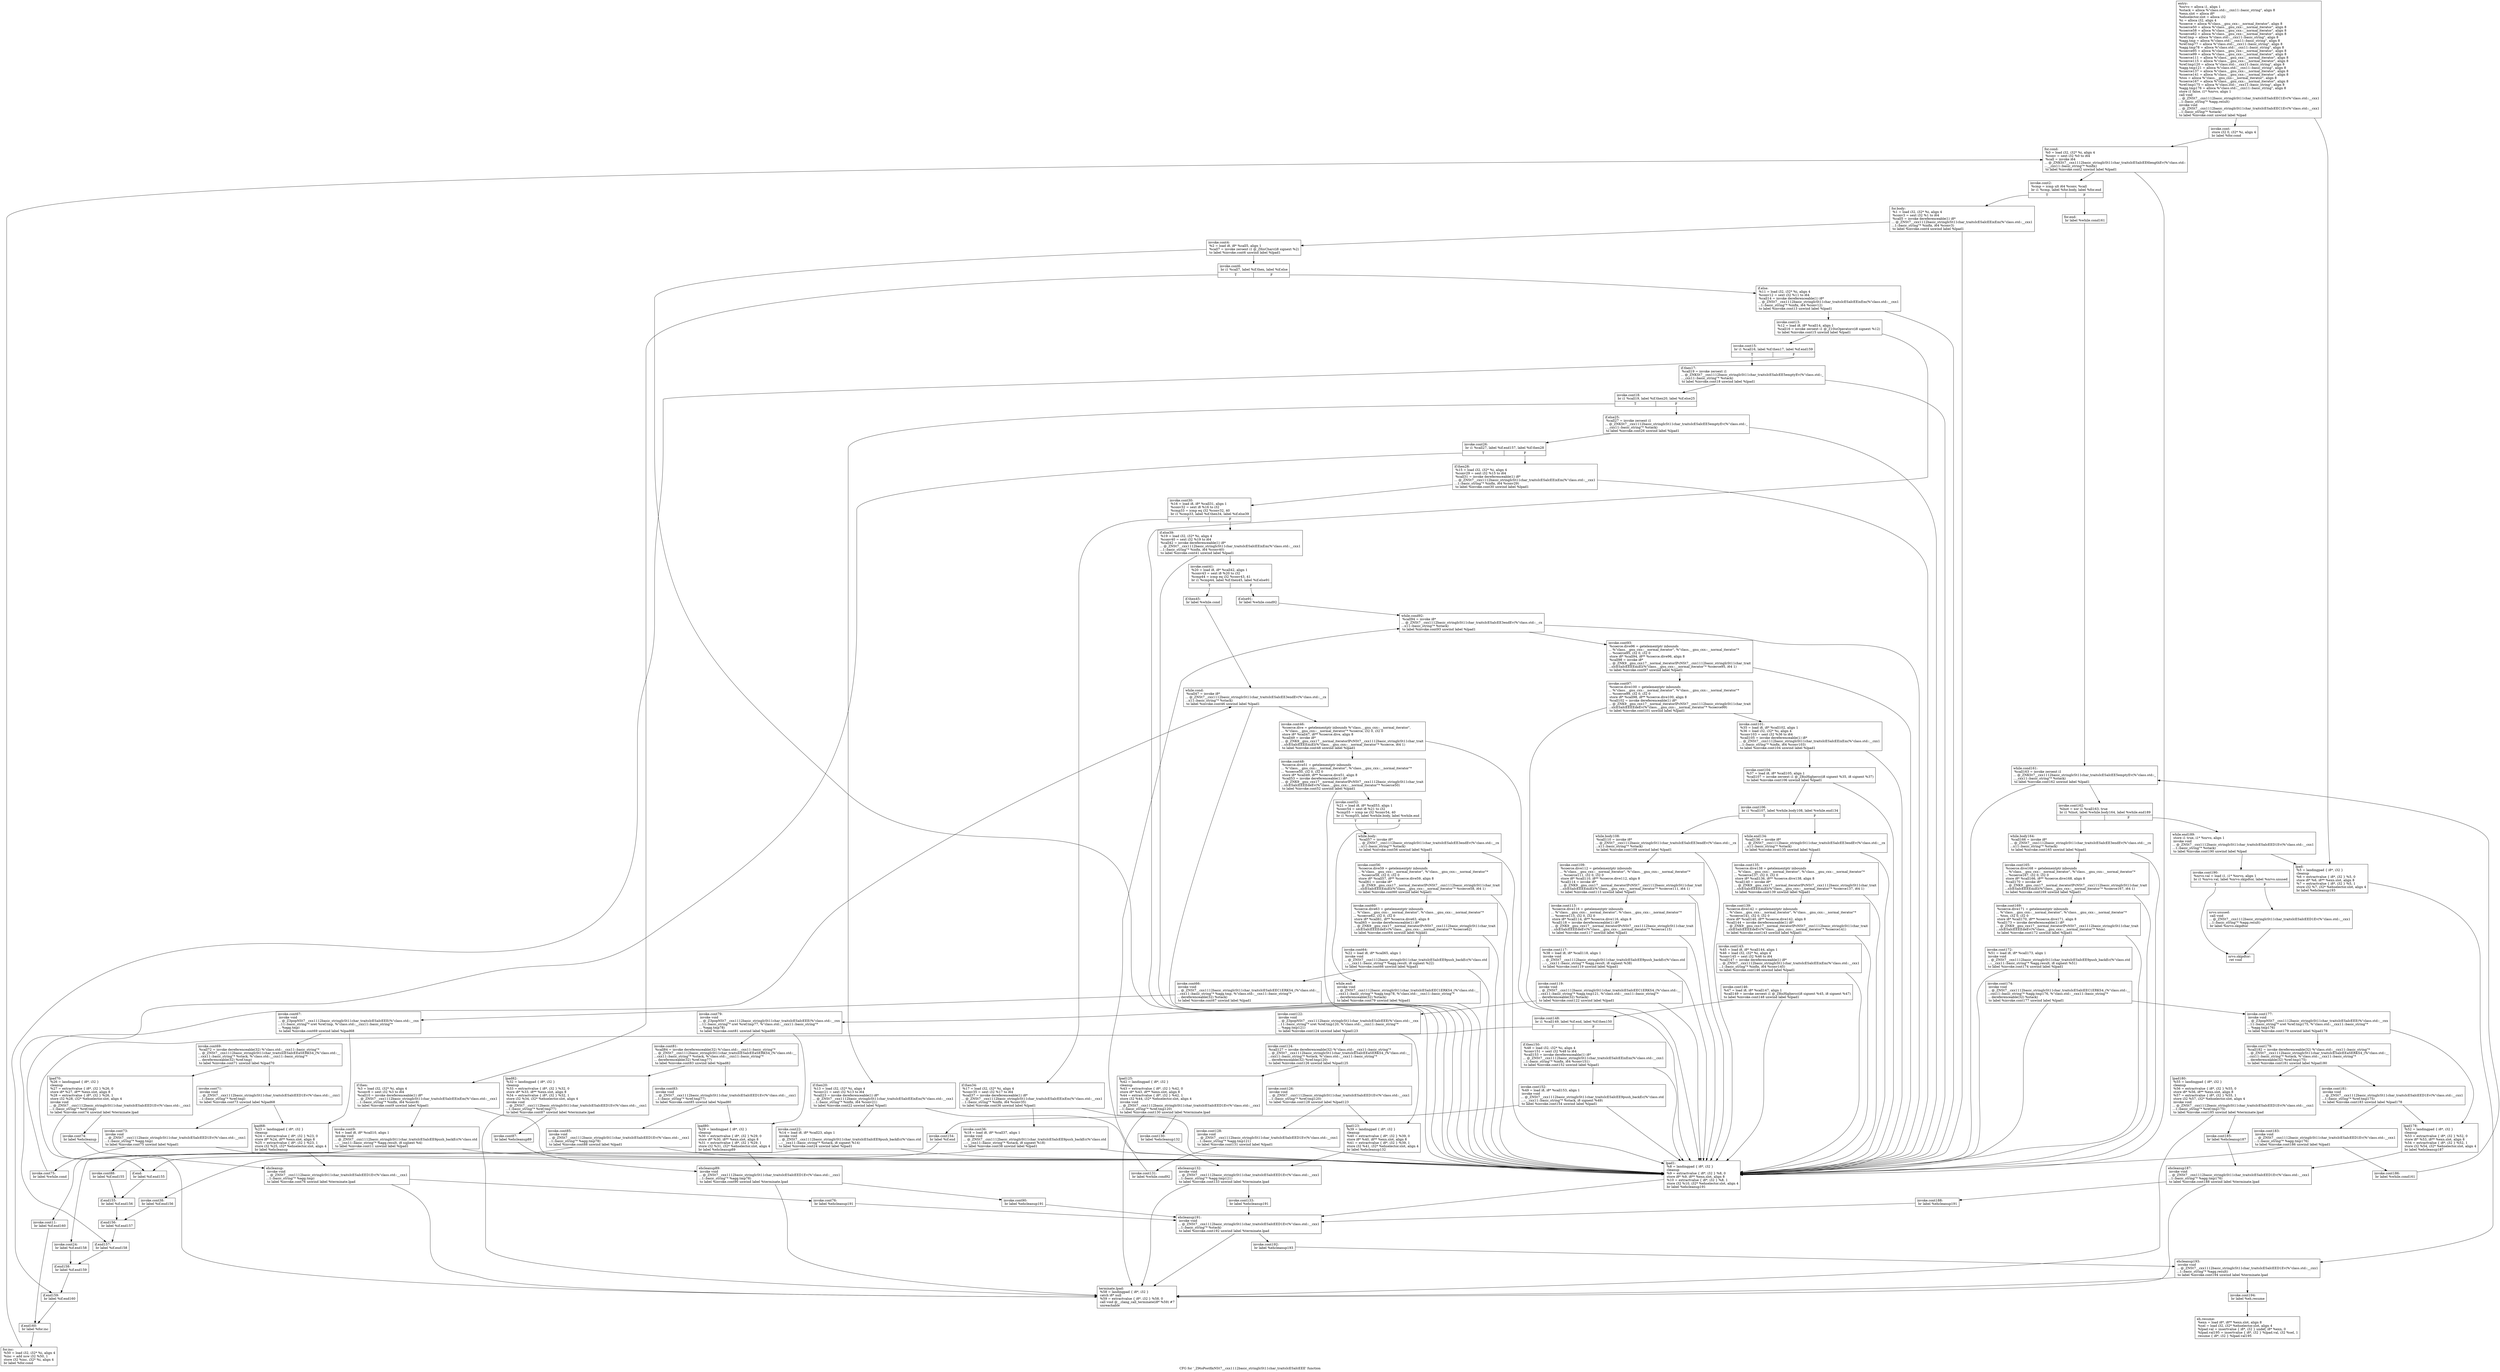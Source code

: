 digraph "CFG for '_Z9toPostfixNSt7__cxx1112basic_stringIcSt11char_traitsIcESaIcEEE' function" {
	label="CFG for '_Z9toPostfixNSt7__cxx1112basic_stringIcSt11char_traitsIcESaIcEEE' function";

	Node0x6b3c130 [shape=record,label="{entry:\l  %nrvo = alloca i1, align 1\l  %stack = alloca %\"class.std::__cxx11::basic_string\", align 8\l  %exn.slot = alloca i8*\l  %ehselector.slot = alloca i32\l  %i = alloca i32, align 4\l  %coerce = alloca %\"class.__gnu_cxx::__normal_iterator\", align 8\l  %coerce50 = alloca %\"class.__gnu_cxx::__normal_iterator\", align 8\l  %coerce58 = alloca %\"class.__gnu_cxx::__normal_iterator\", align 8\l  %coerce62 = alloca %\"class.__gnu_cxx::__normal_iterator\", align 8\l  %ref.tmp = alloca %\"class.std::__cxx11::basic_string\", align 8\l  %agg.tmp = alloca %\"class.std::__cxx11::basic_string\", align 8\l  %ref.tmp77 = alloca %\"class.std::__cxx11::basic_string\", align 8\l  %agg.tmp78 = alloca %\"class.std::__cxx11::basic_string\", align 8\l  %coerce95 = alloca %\"class.__gnu_cxx::__normal_iterator\", align 8\l  %coerce99 = alloca %\"class.__gnu_cxx::__normal_iterator\", align 8\l  %coerce111 = alloca %\"class.__gnu_cxx::__normal_iterator\", align 8\l  %coerce115 = alloca %\"class.__gnu_cxx::__normal_iterator\", align 8\l  %ref.tmp120 = alloca %\"class.std::__cxx11::basic_string\", align 8\l  %agg.tmp121 = alloca %\"class.std::__cxx11::basic_string\", align 8\l  %coerce137 = alloca %\"class.__gnu_cxx::__normal_iterator\", align 8\l  %coerce141 = alloca %\"class.__gnu_cxx::__normal_iterator\", align 8\l  %tos = alloca %\"class.__gnu_cxx::__normal_iterator\", align 8\l  %coerce167 = alloca %\"class.__gnu_cxx::__normal_iterator\", align 8\l  %ref.tmp175 = alloca %\"class.std::__cxx11::basic_string\", align 8\l  %agg.tmp176 = alloca %\"class.std::__cxx11::basic_string\", align 8\l  store i1 false, i1* %nrvo, align 1\l  call void\l... @_ZNSt7__cxx1112basic_stringIcSt11char_traitsIcESaIcEEC1Ev(%\"class.std::__cxx1\l...1::basic_string\"* %agg.result)\l  invoke void\l... @_ZNSt7__cxx1112basic_stringIcSt11char_traitsIcESaIcEEC1Ev(%\"class.std::__cxx1\l...1::basic_string\"* %stack)\l          to label %invoke.cont unwind label %lpad\l}"];
	Node0x6b3c130 -> Node0x6b3e980;
	Node0x6b3c130 -> Node0x6b3ea60;
	Node0x6b3e980 [shape=record,label="{invoke.cont:                                      \l  store i32 0, i32* %i, align 4\l  br label %for.cond\l}"];
	Node0x6b3e980 -> Node0x6b3e690;
	Node0x6b3e690 [shape=record,label="{for.cond:                                         \l  %0 = load i32, i32* %i, align 4\l  %conv = sext i32 %0 to i64\l  %call = invoke i64\l... @_ZNKSt7__cxx1112basic_stringIcSt11char_traitsIcESaIcEE6lengthEv(%\"class.std::\l...__cxx11::basic_string\"* %infix)\l          to label %invoke.cont2 unwind label %lpad1\l}"];
	Node0x6b3e690 -> Node0x6b3ee00;
	Node0x6b3e690 -> Node0x6b3eee0;
	Node0x6b3ee00 [shape=record,label="{invoke.cont2:                                     \l  %cmp = icmp ult i64 %conv, %call\l  br i1 %cmp, label %for.body, label %for.end\l|{<s0>T|<s1>F}}"];
	Node0x6b3ee00:s0 -> Node0x6b3edb0;
	Node0x6b3ee00:s1 -> Node0x6b3f360;
	Node0x6b3edb0 [shape=record,label="{for.body:                                         \l  %1 = load i32, i32* %i, align 4\l  %conv3 = sext i32 %1 to i64\l  %call5 = invoke dereferenceable(1) i8*\l... @_ZNSt7__cxx1112basic_stringIcSt11char_traitsIcESaIcEEixEm(%\"class.std::__cxx1\l...1::basic_string\"* %infix, i64 %conv3)\l          to label %invoke.cont4 unwind label %lpad1\l}"];
	Node0x6b3edb0 -> Node0x6b3f590;
	Node0x6b3edb0 -> Node0x6b3eee0;
	Node0x6b3f590 [shape=record,label="{invoke.cont4:                                     \l  %2 = load i8, i8* %call5, align 1\l  %call7 = invoke zeroext i1 @_Z6isCharc(i8 signext %2)\l          to label %invoke.cont6 unwind label %lpad1\l}"];
	Node0x6b3f590 -> Node0x6b3f540;
	Node0x6b3f590 -> Node0x6b3eee0;
	Node0x6b3f540 [shape=record,label="{invoke.cont6:                                     \l  br i1 %call7, label %if.then, label %if.else\l|{<s0>T|<s1>F}}"];
	Node0x6b3f540:s0 -> Node0x6b3fc00;
	Node0x6b3f540:s1 -> Node0x6b3fc50;
	Node0x6b3fc00 [shape=record,label="{if.then:                                          \l  %3 = load i32, i32* %i, align 4\l  %conv8 = sext i32 %3 to i64\l  %call10 = invoke dereferenceable(1) i8*\l... @_ZNSt7__cxx1112basic_stringIcSt11char_traitsIcESaIcEEixEm(%\"class.std::__cxx1\l...1::basic_string\"* %infix, i64 %conv8)\l          to label %invoke.cont9 unwind label %lpad1\l}"];
	Node0x6b3fc00 -> Node0x6b3fe80;
	Node0x6b3fc00 -> Node0x6b3eee0;
	Node0x6b3fe80 [shape=record,label="{invoke.cont9:                                     \l  %4 = load i8, i8* %call10, align 1\l  invoke void\l... @_ZNSt7__cxx1112basic_stringIcSt11char_traitsIcESaIcEE9push_backEc(%\"class.std\l...::__cxx11::basic_string\"* %agg.result, i8 signext %4)\l          to label %invoke.cont11 unwind label %lpad1\l}"];
	Node0x6b3fe80 -> Node0x6b40110;
	Node0x6b3fe80 -> Node0x6b3eee0;
	Node0x6b40110 [shape=record,label="{invoke.cont11:                                    \l  br label %if.end160\l}"];
	Node0x6b40110 -> Node0x6b400c0;
	Node0x6b3ea60 [shape=record,label="{lpad:                                             \l  %5 = landingpad \{ i8*, i32 \}\l          cleanup\l  %6 = extractvalue \{ i8*, i32 \} %5, 0\l  store i8* %6, i8** %exn.slot, align 8\l  %7 = extractvalue \{ i8*, i32 \} %5, 1\l  store i32 %7, i32* %ehselector.slot, align 4\l  br label %ehcleanup193\l}"];
	Node0x6b3ea60 -> Node0x6b40ae0;
	Node0x6b3eee0 [shape=record,label="{lpad1:                                            \l  %8 = landingpad \{ i8*, i32 \}\l          cleanup\l  %9 = extractvalue \{ i8*, i32 \} %8, 0\l  store i8* %9, i8** %exn.slot, align 8\l  %10 = extractvalue \{ i8*, i32 \} %8, 1\l  store i32 %10, i32* %ehselector.slot, align 4\l  br label %ehcleanup191\l}"];
	Node0x6b3eee0 -> Node0x6b3fe30;
	Node0x6b3fc50 [shape=record,label="{if.else:                                          \l  %11 = load i32, i32* %i, align 4\l  %conv12 = sext i32 %11 to i64\l  %call14 = invoke dereferenceable(1) i8*\l... @_ZNSt7__cxx1112basic_stringIcSt11char_traitsIcESaIcEEixEm(%\"class.std::__cxx1\l...1::basic_string\"* %infix, i64 %conv12)\l          to label %invoke.cont13 unwind label %lpad1\l}"];
	Node0x6b3fc50 -> Node0x6b40fe0;
	Node0x6b3fc50 -> Node0x6b3eee0;
	Node0x6b40fe0 [shape=record,label="{invoke.cont13:                                    \l  %12 = load i8, i8* %call14, align 1\l  %call16 = invoke zeroext i1 @_Z10isOperatorc(i8 signext %12)\l          to label %invoke.cont15 unwind label %lpad1\l}"];
	Node0x6b40fe0 -> Node0x6b40f90;
	Node0x6b40fe0 -> Node0x6b3eee0;
	Node0x6b40f90 [shape=record,label="{invoke.cont15:                                    \l  br i1 %call16, label %if.then17, label %if.end159\l|{<s0>T|<s1>F}}"];
	Node0x6b40f90:s0 -> Node0x6b413b0;
	Node0x6b40f90:s1 -> Node0x6b41430;
	Node0x6b413b0 [shape=record,label="{if.then17:                                        \l  %call19 = invoke zeroext i1\l... @_ZNKSt7__cxx1112basic_stringIcSt11char_traitsIcESaIcEE5emptyEv(%\"class.std::_\l..._cxx11::basic_string\"* %stack)\l          to label %invoke.cont18 unwind label %lpad1\l}"];
	Node0x6b413b0 -> Node0x6b415f0;
	Node0x6b413b0 -> Node0x6b3eee0;
	Node0x6b415f0 [shape=record,label="{invoke.cont18:                                    \l  br i1 %call19, label %if.then20, label %if.else25\l|{<s0>T|<s1>F}}"];
	Node0x6b415f0:s0 -> Node0x6b415a0;
	Node0x6b415f0:s1 -> Node0x6b41b50;
	Node0x6b415a0 [shape=record,label="{if.then20:                                        \l  %13 = load i32, i32* %i, align 4\l  %conv21 = sext i32 %13 to i64\l  %call23 = invoke dereferenceable(1) i8*\l... @_ZNSt7__cxx1112basic_stringIcSt11char_traitsIcESaIcEEixEm(%\"class.std::__cxx1\l...1::basic_string\"* %infix, i64 %conv21)\l          to label %invoke.cont22 unwind label %lpad1\l}"];
	Node0x6b415a0 -> Node0x6b41d90;
	Node0x6b415a0 -> Node0x6b3eee0;
	Node0x6b41d90 [shape=record,label="{invoke.cont22:                                    \l  %14 = load i8, i8* %call23, align 1\l  invoke void\l... @_ZNSt7__cxx1112basic_stringIcSt11char_traitsIcESaIcEE9push_backEc(%\"class.std\l...::__cxx11::basic_string\"* %stack, i8 signext %14)\l          to label %invoke.cont24 unwind label %lpad1\l}"];
	Node0x6b41d90 -> Node0x6b41fd0;
	Node0x6b41d90 -> Node0x6b3eee0;
	Node0x6b41fd0 [shape=record,label="{invoke.cont24:                                    \l  br label %if.end158\l}"];
	Node0x6b41fd0 -> Node0x6b41d40;
	Node0x6b41b50 [shape=record,label="{if.else25:                                        \l  %call27 = invoke zeroext i1\l... @_ZNKSt7__cxx1112basic_stringIcSt11char_traitsIcESaIcEE5emptyEv(%\"class.std::_\l..._cxx11::basic_string\"* %stack)\l          to label %invoke.cont26 unwind label %lpad1\l}"];
	Node0x6b41b50 -> Node0x6b422d0;
	Node0x6b41b50 -> Node0x6b3eee0;
	Node0x6b422d0 [shape=record,label="{invoke.cont26:                                    \l  br i1 %call27, label %if.end157, label %if.then28\l|{<s0>T|<s1>F}}"];
	Node0x6b422d0:s0 -> Node0x6b42280;
	Node0x6b422d0:s1 -> Node0x6b42480;
	Node0x6b42480 [shape=record,label="{if.then28:                                        \l  %15 = load i32, i32* %i, align 4\l  %conv29 = sext i32 %15 to i64\l  %call31 = invoke dereferenceable(1) i8*\l... @_ZNSt7__cxx1112basic_stringIcSt11char_traitsIcESaIcEEixEm(%\"class.std::__cxx1\l...1::basic_string\"* %infix, i64 %conv29)\l          to label %invoke.cont30 unwind label %lpad1\l}"];
	Node0x6b42480 -> Node0x6b426a0;
	Node0x6b42480 -> Node0x6b3eee0;
	Node0x6b426a0 [shape=record,label="{invoke.cont30:                                    \l  %16 = load i8, i8* %call31, align 1\l  %conv32 = sext i8 %16 to i32\l  %cmp33 = icmp eq i32 %conv32, 40\l  br i1 %cmp33, label %if.then34, label %if.else39\l|{<s0>T|<s1>F}}"];
	Node0x6b426a0:s0 -> Node0x6b42650;
	Node0x6b426a0:s1 -> Node0x6b42af0;
	Node0x6b42650 [shape=record,label="{if.then34:                                        \l  %17 = load i32, i32* %i, align 4\l  %conv35 = sext i32 %17 to i64\l  %call37 = invoke dereferenceable(1) i8*\l... @_ZNSt7__cxx1112basic_stringIcSt11char_traitsIcESaIcEEixEm(%\"class.std::__cxx1\l...1::basic_string\"* %infix, i64 %conv35)\l          to label %invoke.cont36 unwind label %lpad1\l}"];
	Node0x6b42650 -> Node0x6b42d30;
	Node0x6b42650 -> Node0x6b3eee0;
	Node0x6b42d30 [shape=record,label="{invoke.cont36:                                    \l  %18 = load i8, i8* %call37, align 1\l  invoke void\l... @_ZNSt7__cxx1112basic_stringIcSt11char_traitsIcESaIcEE9push_backEc(%\"class.std\l...::__cxx11::basic_string\"* %stack, i8 signext %18)\l          to label %invoke.cont38 unwind label %lpad1\l}"];
	Node0x6b42d30 -> Node0x6b42f70;
	Node0x6b42d30 -> Node0x6b3eee0;
	Node0x6b42f70 [shape=record,label="{invoke.cont38:                                    \l  br label %if.end156\l}"];
	Node0x6b42f70 -> Node0x6b42ce0;
	Node0x6b42af0 [shape=record,label="{if.else39:                                        \l  %19 = load i32, i32* %i, align 4\l  %conv40 = sext i32 %19 to i64\l  %call42 = invoke dereferenceable(1) i8*\l... @_ZNSt7__cxx1112basic_stringIcSt11char_traitsIcESaIcEEixEm(%\"class.std::__cxx1\l...1::basic_string\"* %infix, i64 %conv40)\l          to label %invoke.cont41 unwind label %lpad1\l}"];
	Node0x6b42af0 -> Node0x6b432d0;
	Node0x6b42af0 -> Node0x6b3eee0;
	Node0x6b432d0 [shape=record,label="{invoke.cont41:                                    \l  %20 = load i8, i8* %call42, align 1\l  %conv43 = sext i8 %20 to i32\l  %cmp44 = icmp eq i32 %conv43, 41\l  br i1 %cmp44, label %if.then45, label %if.else91\l|{<s0>T|<s1>F}}"];
	Node0x6b432d0:s0 -> Node0x6b43280;
	Node0x6b432d0:s1 -> Node0x6b43670;
	Node0x6b43280 [shape=record,label="{if.then45:                                        \l  br label %while.cond\l}"];
	Node0x6b43280 -> Node0x6b437e0;
	Node0x6b437e0 [shape=record,label="{while.cond:                                       \l  %call47 = invoke i8*\l... @_ZNSt7__cxx1112basic_stringIcSt11char_traitsIcESaIcEE3endEv(%\"class.std::__cx\l...x11::basic_string\"* %stack)\l          to label %invoke.cont46 unwind label %lpad1\l}"];
	Node0x6b437e0 -> Node0x6b43910;
	Node0x6b437e0 -> Node0x6b3eee0;
	Node0x6b43910 [shape=record,label="{invoke.cont46:                                    \l  %coerce.dive = getelementptr inbounds %\"class.__gnu_cxx::__normal_iterator\",\l... %\"class.__gnu_cxx::__normal_iterator\"* %coerce, i32 0, i32 0\l  store i8* %call47, i8** %coerce.dive, align 8\l  %call49 = invoke i8*\l... @_ZNK9__gnu_cxx17__normal_iteratorIPcNSt7__cxx1112basic_stringIcSt11char_trait\l...sIcESaIcEEEEmiEl(%\"class.__gnu_cxx::__normal_iterator\"* %coerce, i64 1)\l          to label %invoke.cont48 unwind label %lpad1\l}"];
	Node0x6b43910 -> Node0x6b438c0;
	Node0x6b43910 -> Node0x6b3eee0;
	Node0x6b438c0 [shape=record,label="{invoke.cont48:                                    \l  %coerce.dive51 = getelementptr inbounds\l... %\"class.__gnu_cxx::__normal_iterator\", %\"class.__gnu_cxx::__normal_iterator\"*\l... %coerce50, i32 0, i32 0\l  store i8* %call49, i8** %coerce.dive51, align 8\l  %call53 = invoke dereferenceable(1) i8*\l... @_ZNK9__gnu_cxx17__normal_iteratorIPcNSt7__cxx1112basic_stringIcSt11char_trait\l...sIcESaIcEEEEdeEv(%\"class.__gnu_cxx::__normal_iterator\"* %coerce50)\l          to label %invoke.cont52 unwind label %lpad1\l}"];
	Node0x6b438c0 -> Node0x6b402a0;
	Node0x6b438c0 -> Node0x6b3eee0;
	Node0x6b402a0 [shape=record,label="{invoke.cont52:                                    \l  %21 = load i8, i8* %call53, align 1\l  %conv54 = sext i8 %21 to i32\l  %cmp55 = icmp ne i32 %conv54, 40\l  br i1 %cmp55, label %while.body, label %while.end\l|{<s0>T|<s1>F}}"];
	Node0x6b402a0:s0 -> Node0x6b406e0;
	Node0x6b402a0:s1 -> Node0x6b3d350;
	Node0x6b406e0 [shape=record,label="{while.body:                                       \l  %call57 = invoke i8*\l... @_ZNSt7__cxx1112basic_stringIcSt11char_traitsIcESaIcEE3endEv(%\"class.std::__cx\l...x11::basic_string\"* %stack)\l          to label %invoke.cont56 unwind label %lpad1\l}"];
	Node0x6b406e0 -> Node0x6b3d510;
	Node0x6b406e0 -> Node0x6b3eee0;
	Node0x6b3d510 [shape=record,label="{invoke.cont56:                                    \l  %coerce.dive59 = getelementptr inbounds\l... %\"class.__gnu_cxx::__normal_iterator\", %\"class.__gnu_cxx::__normal_iterator\"*\l... %coerce58, i32 0, i32 0\l  store i8* %call57, i8** %coerce.dive59, align 8\l  %call61 = invoke i8*\l... @_ZNK9__gnu_cxx17__normal_iteratorIPcNSt7__cxx1112basic_stringIcSt11char_trait\l...sIcESaIcEEEEmiEl(%\"class.__gnu_cxx::__normal_iterator\"* %coerce58, i64 1)\l          to label %invoke.cont60 unwind label %lpad1\l}"];
	Node0x6b3d510 -> Node0x6b3d4c0;
	Node0x6b3d510 -> Node0x6b3eee0;
	Node0x6b3d4c0 [shape=record,label="{invoke.cont60:                                    \l  %coerce.dive63 = getelementptr inbounds\l... %\"class.__gnu_cxx::__normal_iterator\", %\"class.__gnu_cxx::__normal_iterator\"*\l... %coerce62, i32 0, i32 0\l  store i8* %call61, i8** %coerce.dive63, align 8\l  %call65 = invoke dereferenceable(1) i8*\l... @_ZNK9__gnu_cxx17__normal_iteratorIPcNSt7__cxx1112basic_stringIcSt11char_trait\l...sIcESaIcEEEEdeEv(%\"class.__gnu_cxx::__normal_iterator\"* %coerce62)\l          to label %invoke.cont64 unwind label %lpad1\l}"];
	Node0x6b3d4c0 -> Node0x6b3db10;
	Node0x6b3d4c0 -> Node0x6b3eee0;
	Node0x6b3db10 [shape=record,label="{invoke.cont64:                                    \l  %22 = load i8, i8* %call65, align 1\l  invoke void\l... @_ZNSt7__cxx1112basic_stringIcSt11char_traitsIcESaIcEE9push_backEc(%\"class.std\l...::__cxx11::basic_string\"* %agg.result, i8 signext %22)\l          to label %invoke.cont66 unwind label %lpad1\l}"];
	Node0x6b3db10 -> Node0x6b3dce0;
	Node0x6b3db10 -> Node0x6b3eee0;
	Node0x6b3dce0 [shape=record,label="{invoke.cont66:                                    \l  invoke void\l... @_ZNSt7__cxx1112basic_stringIcSt11char_traitsIcESaIcEEC1ERKS4_(%\"class.std::__\l...cxx11::basic_string\"* %agg.tmp, %\"class.std::__cxx11::basic_string\"*\l... dereferenceable(32) %stack)\l          to label %invoke.cont67 unwind label %lpad1\l}"];
	Node0x6b3dce0 -> Node0x6b3df80;
	Node0x6b3dce0 -> Node0x6b3eee0;
	Node0x6b3df80 [shape=record,label="{invoke.cont67:                                    \l  invoke void\l... @_Z3popNSt7__cxx1112basic_stringIcSt11char_traitsIcESaIcEEE(%\"class.std::__cxx\l...11::basic_string\"* sret %ref.tmp, %\"class.std::__cxx11::basic_string\"*\l... %agg.tmp)\l          to label %invoke.cont69 unwind label %lpad68\l}"];
	Node0x6b3df80 -> Node0x6b47e60;
	Node0x6b3df80 -> Node0x6b47ee0;
	Node0x6b47e60 [shape=record,label="{invoke.cont69:                                    \l  %call72 = invoke dereferenceable(32) %\"class.std::__cxx11::basic_string\"*\l... @_ZNSt7__cxx1112basic_stringIcSt11char_traitsIcESaIcEEaSERKS4_(%\"class.std::__\l...cxx11::basic_string\"* %stack, %\"class.std::__cxx11::basic_string\"*\l... dereferenceable(32) %ref.tmp)\l          to label %invoke.cont71 unwind label %lpad70\l}"];
	Node0x6b47e60 -> Node0x6b480d0;
	Node0x6b47e60 -> Node0x6b48150;
	Node0x6b480d0 [shape=record,label="{invoke.cont71:                                    \l  invoke void\l... @_ZNSt7__cxx1112basic_stringIcSt11char_traitsIcESaIcEED1Ev(%\"class.std::__cxx1\l...1::basic_string\"* %ref.tmp)\l          to label %invoke.cont73 unwind label %lpad68\l}"];
	Node0x6b480d0 -> Node0x6b48560;
	Node0x6b480d0 -> Node0x6b47ee0;
	Node0x6b48560 [shape=record,label="{invoke.cont73:                                    \l  invoke void\l... @_ZNSt7__cxx1112basic_stringIcSt11char_traitsIcESaIcEED1Ev(%\"class.std::__cxx1\l...1::basic_string\"* %agg.tmp)\l          to label %invoke.cont75 unwind label %lpad1\l}"];
	Node0x6b48560 -> Node0x6b488b0;
	Node0x6b48560 -> Node0x6b3eee0;
	Node0x6b488b0 [shape=record,label="{invoke.cont75:                                    \l  br label %while.cond\l}"];
	Node0x6b488b0 -> Node0x6b437e0;
	Node0x6b47ee0 [shape=record,label="{lpad68:                                           \l  %23 = landingpad \{ i8*, i32 \}\l          cleanup\l  %24 = extractvalue \{ i8*, i32 \} %23, 0\l  store i8* %24, i8** %exn.slot, align 8\l  %25 = extractvalue \{ i8*, i32 \} %23, 1\l  store i32 %25, i32* %ehselector.slot, align 4\l  br label %ehcleanup\l}"];
	Node0x6b47ee0 -> Node0x6b48ba0;
	Node0x6b48150 [shape=record,label="{lpad70:                                           \l  %26 = landingpad \{ i8*, i32 \}\l          cleanup\l  %27 = extractvalue \{ i8*, i32 \} %26, 0\l  store i8* %27, i8** %exn.slot, align 8\l  %28 = extractvalue \{ i8*, i32 \} %26, 1\l  store i32 %28, i32* %ehselector.slot, align 4\l  invoke void\l... @_ZNSt7__cxx1112basic_stringIcSt11char_traitsIcESaIcEED1Ev(%\"class.std::__cxx1\l...1::basic_string\"* %ref.tmp)\l          to label %invoke.cont74 unwind label %terminate.lpad\l}"];
	Node0x6b48150 -> Node0x6b48f20;
	Node0x6b48150 -> Node0x6b48fa0;
	Node0x6b48f20 [shape=record,label="{invoke.cont74:                                    \l  br label %ehcleanup\l}"];
	Node0x6b48f20 -> Node0x6b48ba0;
	Node0x6b48ba0 [shape=record,label="{ehcleanup:                                        \l  invoke void\l... @_ZNSt7__cxx1112basic_stringIcSt11char_traitsIcESaIcEED1Ev(%\"class.std::__cxx1\l...1::basic_string\"* %agg.tmp)\l          to label %invoke.cont76 unwind label %terminate.lpad\l}"];
	Node0x6b48ba0 -> Node0x6b491a0;
	Node0x6b48ba0 -> Node0x6b48fa0;
	Node0x6b491a0 [shape=record,label="{invoke.cont76:                                    \l  br label %ehcleanup191\l}"];
	Node0x6b491a0 -> Node0x6b3fe30;
	Node0x6b3d350 [shape=record,label="{while.end:                                        \l  invoke void\l... @_ZNSt7__cxx1112basic_stringIcSt11char_traitsIcESaIcEEC1ERKS4_(%\"class.std::__\l...cxx11::basic_string\"* %agg.tmp78, %\"class.std::__cxx11::basic_string\"*\l... dereferenceable(32) %stack)\l          to label %invoke.cont79 unwind label %lpad1\l}"];
	Node0x6b3d350 -> Node0x6b49320;
	Node0x6b3d350 -> Node0x6b3eee0;
	Node0x6b49320 [shape=record,label="{invoke.cont79:                                    \l  invoke void\l... @_Z3popNSt7__cxx1112basic_stringIcSt11char_traitsIcESaIcEEE(%\"class.std::__cxx\l...11::basic_string\"* sret %ref.tmp77, %\"class.std::__cxx11::basic_string\"*\l... %agg.tmp78)\l          to label %invoke.cont81 unwind label %lpad80\l}"];
	Node0x6b49320 -> Node0x6b494e0;
	Node0x6b49320 -> Node0x6b49560;
	Node0x6b494e0 [shape=record,label="{invoke.cont81:                                    \l  %call84 = invoke dereferenceable(32) %\"class.std::__cxx11::basic_string\"*\l... @_ZNSt7__cxx1112basic_stringIcSt11char_traitsIcESaIcEEaSERKS4_(%\"class.std::__\l...cxx11::basic_string\"* %stack, %\"class.std::__cxx11::basic_string\"*\l... dereferenceable(32) %ref.tmp77)\l          to label %invoke.cont83 unwind label %lpad82\l}"];
	Node0x6b494e0 -> Node0x6b49750;
	Node0x6b494e0 -> Node0x6b497d0;
	Node0x6b49750 [shape=record,label="{invoke.cont83:                                    \l  invoke void\l... @_ZNSt7__cxx1112basic_stringIcSt11char_traitsIcESaIcEED1Ev(%\"class.std::__cxx1\l...1::basic_string\"* %ref.tmp77)\l          to label %invoke.cont85 unwind label %lpad80\l}"];
	Node0x6b49750 -> Node0x6b499c0;
	Node0x6b49750 -> Node0x6b49560;
	Node0x6b499c0 [shape=record,label="{invoke.cont85:                                    \l  invoke void\l... @_ZNSt7__cxx1112basic_stringIcSt11char_traitsIcESaIcEED1Ev(%\"class.std::__cxx1\l...1::basic_string\"* %agg.tmp78)\l          to label %invoke.cont88 unwind label %lpad1\l}"];
	Node0x6b499c0 -> Node0x6b49b40;
	Node0x6b499c0 -> Node0x6b3eee0;
	Node0x6b49b40 [shape=record,label="{invoke.cont88:                                    \l  br label %if.end155\l}"];
	Node0x6b49b40 -> Node0x6b48ed0;
	Node0x6b49560 [shape=record,label="{lpad80:                                           \l  %29 = landingpad \{ i8*, i32 \}\l          cleanup\l  %30 = extractvalue \{ i8*, i32 \} %29, 0\l  store i8* %30, i8** %exn.slot, align 8\l  %31 = extractvalue \{ i8*, i32 \} %29, 1\l  store i32 %31, i32* %ehselector.slot, align 4\l  br label %ehcleanup89\l}"];
	Node0x6b49560 -> Node0x6b49f80;
	Node0x6b497d0 [shape=record,label="{lpad82:                                           \l  %32 = landingpad \{ i8*, i32 \}\l          cleanup\l  %33 = extractvalue \{ i8*, i32 \} %32, 0\l  store i8* %33, i8** %exn.slot, align 8\l  %34 = extractvalue \{ i8*, i32 \} %32, 1\l  store i32 %34, i32* %ehselector.slot, align 4\l  invoke void\l... @_ZNSt7__cxx1112basic_stringIcSt11char_traitsIcESaIcEED1Ev(%\"class.std::__cxx1\l...1::basic_string\"* %ref.tmp77)\l          to label %invoke.cont87 unwind label %terminate.lpad\l}"];
	Node0x6b497d0 -> Node0x6b4a420;
	Node0x6b497d0 -> Node0x6b48fa0;
	Node0x6b4a420 [shape=record,label="{invoke.cont87:                                    \l  br label %ehcleanup89\l}"];
	Node0x6b4a420 -> Node0x6b49f80;
	Node0x6b49f80 [shape=record,label="{ehcleanup89:                                      \l  invoke void\l... @_ZNSt7__cxx1112basic_stringIcSt11char_traitsIcESaIcEED1Ev(%\"class.std::__cxx1\l...1::basic_string\"* %agg.tmp78)\l          to label %invoke.cont90 unwind label %terminate.lpad\l}"];
	Node0x6b49f80 -> Node0x6b4a5a0;
	Node0x6b49f80 -> Node0x6b48fa0;
	Node0x6b4a5a0 [shape=record,label="{invoke.cont90:                                    \l  br label %ehcleanup191\l}"];
	Node0x6b4a5a0 -> Node0x6b3fe30;
	Node0x6b43670 [shape=record,label="{if.else91:                                        \l  br label %while.cond92\l}"];
	Node0x6b43670 -> Node0x6b4a3d0;
	Node0x6b4a3d0 [shape=record,label="{while.cond92:                                     \l  %call94 = invoke i8*\l... @_ZNSt7__cxx1112basic_stringIcSt11char_traitsIcESaIcEE3endEv(%\"class.std::__cx\l...x11::basic_string\"* %stack)\l          to label %invoke.cont93 unwind label %lpad1\l}"];
	Node0x6b4a3d0 -> Node0x6b4a800;
	Node0x6b4a3d0 -> Node0x6b3eee0;
	Node0x6b4a800 [shape=record,label="{invoke.cont93:                                    \l  %coerce.dive96 = getelementptr inbounds\l... %\"class.__gnu_cxx::__normal_iterator\", %\"class.__gnu_cxx::__normal_iterator\"*\l... %coerce95, i32 0, i32 0\l  store i8* %call94, i8** %coerce.dive96, align 8\l  %call98 = invoke i8*\l... @_ZNK9__gnu_cxx17__normal_iteratorIPcNSt7__cxx1112basic_stringIcSt11char_trait\l...sIcESaIcEEEEmiEl(%\"class.__gnu_cxx::__normal_iterator\"* %coerce95, i64 1)\l          to label %invoke.cont97 unwind label %lpad1\l}"];
	Node0x6b4a800 -> Node0x6b4a7b0;
	Node0x6b4a800 -> Node0x6b3eee0;
	Node0x6b4a7b0 [shape=record,label="{invoke.cont97:                                    \l  %coerce.dive100 = getelementptr inbounds\l... %\"class.__gnu_cxx::__normal_iterator\", %\"class.__gnu_cxx::__normal_iterator\"*\l... %coerce99, i32 0, i32 0\l  store i8* %call98, i8** %coerce.dive100, align 8\l  %call102 = invoke dereferenceable(1) i8*\l... @_ZNK9__gnu_cxx17__normal_iteratorIPcNSt7__cxx1112basic_stringIcSt11char_trait\l...sIcESaIcEEEEdeEv(%\"class.__gnu_cxx::__normal_iterator\"* %coerce99)\l          to label %invoke.cont101 unwind label %lpad1\l}"];
	Node0x6b4a7b0 -> Node0x6b4ae00;
	Node0x6b4a7b0 -> Node0x6b3eee0;
	Node0x6b4ae00 [shape=record,label="{invoke.cont101:                                   \l  %35 = load i8, i8* %call102, align 1\l  %36 = load i32, i32* %i, align 4\l  %conv103 = sext i32 %36 to i64\l  %call105 = invoke dereferenceable(1) i8*\l... @_ZNSt7__cxx1112basic_stringIcSt11char_traitsIcESaIcEEixEm(%\"class.std::__cxx1\l...1::basic_string\"* %infix, i64 %conv103)\l          to label %invoke.cont104 unwind label %lpad1\l}"];
	Node0x6b4ae00 -> Node0x6b4b0b0;
	Node0x6b4ae00 -> Node0x6b3eee0;
	Node0x6b4b0b0 [shape=record,label="{invoke.cont104:                                   \l  %37 = load i8, i8* %call105, align 1\l  %call107 = invoke zeroext i1 @_Z8isHighercc(i8 signext %35, i8 signext %37)\l          to label %invoke.cont106 unwind label %lpad1\l}"];
	Node0x6b4b0b0 -> Node0x6b4b060;
	Node0x6b4b0b0 -> Node0x6b3eee0;
	Node0x6b4b060 [shape=record,label="{invoke.cont106:                                   \l  br i1 %call107, label %while.body108, label %while.end134\l|{<s0>T|<s1>F}}"];
	Node0x6b4b060:s0 -> Node0x6b4b4c0;
	Node0x6b4b060:s1 -> Node0x6b4b540;
	Node0x6b4b4c0 [shape=record,label="{while.body108:                                    \l  %call110 = invoke i8*\l... @_ZNSt7__cxx1112basic_stringIcSt11char_traitsIcESaIcEE3endEv(%\"class.std::__cx\l...x11::basic_string\"* %stack)\l          to label %invoke.cont109 unwind label %lpad1\l}"];
	Node0x6b4b4c0 -> Node0x6b4b700;
	Node0x6b4b4c0 -> Node0x6b3eee0;
	Node0x6b4b700 [shape=record,label="{invoke.cont109:                                   \l  %coerce.dive112 = getelementptr inbounds\l... %\"class.__gnu_cxx::__normal_iterator\", %\"class.__gnu_cxx::__normal_iterator\"*\l... %coerce111, i32 0, i32 0\l  store i8* %call110, i8** %coerce.dive112, align 8\l  %call114 = invoke i8*\l... @_ZNK9__gnu_cxx17__normal_iteratorIPcNSt7__cxx1112basic_stringIcSt11char_trait\l...sIcESaIcEEEEmiEl(%\"class.__gnu_cxx::__normal_iterator\"* %coerce111, i64 1)\l          to label %invoke.cont113 unwind label %lpad1\l}"];
	Node0x6b4b700 -> Node0x6b4b6b0;
	Node0x6b4b700 -> Node0x6b3eee0;
	Node0x6b4b6b0 [shape=record,label="{invoke.cont113:                                   \l  %coerce.dive116 = getelementptr inbounds\l... %\"class.__gnu_cxx::__normal_iterator\", %\"class.__gnu_cxx::__normal_iterator\"*\l... %coerce115, i32 0, i32 0\l  store i8* %call114, i8** %coerce.dive116, align 8\l  %call118 = invoke dereferenceable(1) i8*\l... @_ZNK9__gnu_cxx17__normal_iteratorIPcNSt7__cxx1112basic_stringIcSt11char_trait\l...sIcESaIcEEEEdeEv(%\"class.__gnu_cxx::__normal_iterator\"* %coerce115)\l          to label %invoke.cont117 unwind label %lpad1\l}"];
	Node0x6b4b6b0 -> Node0x6b4bc90;
	Node0x6b4b6b0 -> Node0x6b3eee0;
	Node0x6b4bc90 [shape=record,label="{invoke.cont117:                                   \l  %38 = load i8, i8* %call118, align 1\l  invoke void\l... @_ZNSt7__cxx1112basic_stringIcSt11char_traitsIcESaIcEE9push_backEc(%\"class.std\l...::__cxx11::basic_string\"* %agg.result, i8 signext %38)\l          to label %invoke.cont119 unwind label %lpad1\l}"];
	Node0x6b4bc90 -> Node0x6b4be60;
	Node0x6b4bc90 -> Node0x6b3eee0;
	Node0x6b4be60 [shape=record,label="{invoke.cont119:                                   \l  invoke void\l... @_ZNSt7__cxx1112basic_stringIcSt11char_traitsIcESaIcEEC1ERKS4_(%\"class.std::__\l...cxx11::basic_string\"* %agg.tmp121, %\"class.std::__cxx11::basic_string\"*\l... dereferenceable(32) %stack)\l          to label %invoke.cont122 unwind label %lpad1\l}"];
	Node0x6b4be60 -> Node0x6b4c0a0;
	Node0x6b4be60 -> Node0x6b3eee0;
	Node0x6b4c0a0 [shape=record,label="{invoke.cont122:                                   \l  invoke void\l... @_Z3popNSt7__cxx1112basic_stringIcSt11char_traitsIcESaIcEEE(%\"class.std::__cxx\l...11::basic_string\"* sret %ref.tmp120, %\"class.std::__cxx11::basic_string\"*\l... %agg.tmp121)\l          to label %invoke.cont124 unwind label %lpad123\l}"];
	Node0x6b4c0a0 -> Node0x6b4c240;
	Node0x6b4c0a0 -> Node0x6b4c2c0;
	Node0x6b4c240 [shape=record,label="{invoke.cont124:                                   \l  %call127 = invoke dereferenceable(32) %\"class.std::__cxx11::basic_string\"*\l... @_ZNSt7__cxx1112basic_stringIcSt11char_traitsIcESaIcEEaSERKS4_(%\"class.std::__\l...cxx11::basic_string\"* %stack, %\"class.std::__cxx11::basic_string\"*\l... dereferenceable(32) %ref.tmp120)\l          to label %invoke.cont126 unwind label %lpad125\l}"];
	Node0x6b4c240 -> Node0x6b4c4b0;
	Node0x6b4c240 -> Node0x6b4c530;
	Node0x6b4c4b0 [shape=record,label="{invoke.cont126:                                   \l  invoke void\l... @_ZNSt7__cxx1112basic_stringIcSt11char_traitsIcESaIcEED1Ev(%\"class.std::__cxx1\l...1::basic_string\"* %ref.tmp120)\l          to label %invoke.cont128 unwind label %lpad123\l}"];
	Node0x6b4c4b0 -> Node0x6b4c720;
	Node0x6b4c4b0 -> Node0x6b4c2c0;
	Node0x6b4c720 [shape=record,label="{invoke.cont128:                                   \l  invoke void\l... @_ZNSt7__cxx1112basic_stringIcSt11char_traitsIcESaIcEED1Ev(%\"class.std::__cxx1\l...1::basic_string\"* %agg.tmp121)\l          to label %invoke.cont131 unwind label %lpad1\l}"];
	Node0x6b4c720 -> Node0x6b4c8a0;
	Node0x6b4c720 -> Node0x6b3eee0;
	Node0x6b4c8a0 [shape=record,label="{invoke.cont131:                                   \l  br label %while.cond92\l}"];
	Node0x6b4c8a0 -> Node0x6b4a3d0;
	Node0x6b4c2c0 [shape=record,label="{lpad123:                                          \l  %39 = landingpad \{ i8*, i32 \}\l          cleanup\l  %40 = extractvalue \{ i8*, i32 \} %39, 0\l  store i8* %40, i8** %exn.slot, align 8\l  %41 = extractvalue \{ i8*, i32 \} %39, 1\l  store i32 %41, i32* %ehselector.slot, align 4\l  br label %ehcleanup132\l}"];
	Node0x6b4c2c0 -> Node0x6b4cb90;
	Node0x6b4c530 [shape=record,label="{lpad125:                                          \l  %42 = landingpad \{ i8*, i32 \}\l          cleanup\l  %43 = extractvalue \{ i8*, i32 \} %42, 0\l  store i8* %43, i8** %exn.slot, align 8\l  %44 = extractvalue \{ i8*, i32 \} %42, 1\l  store i32 %44, i32* %ehselector.slot, align 4\l  invoke void\l... @_ZNSt7__cxx1112basic_stringIcSt11char_traitsIcESaIcEED1Ev(%\"class.std::__cxx1\l...1::basic_string\"* %ref.tmp120)\l          to label %invoke.cont130 unwind label %terminate.lpad\l}"];
	Node0x6b4c530 -> Node0x6b4cf10;
	Node0x6b4c530 -> Node0x6b48fa0;
	Node0x6b4cf10 [shape=record,label="{invoke.cont130:                                   \l  br label %ehcleanup132\l}"];
	Node0x6b4cf10 -> Node0x6b4cb90;
	Node0x6b4cb90 [shape=record,label="{ehcleanup132:                                     \l  invoke void\l... @_ZNSt7__cxx1112basic_stringIcSt11char_traitsIcESaIcEED1Ev(%\"class.std::__cxx1\l...1::basic_string\"* %agg.tmp121)\l          to label %invoke.cont133 unwind label %terminate.lpad\l}"];
	Node0x6b4cb90 -> Node0x6b4d0b0;
	Node0x6b4cb90 -> Node0x6b48fa0;
	Node0x6b4d0b0 [shape=record,label="{invoke.cont133:                                   \l  br label %ehcleanup191\l}"];
	Node0x6b4d0b0 -> Node0x6b3fe30;
	Node0x6b4b540 [shape=record,label="{while.end134:                                     \l  %call136 = invoke i8*\l... @_ZNSt7__cxx1112basic_stringIcSt11char_traitsIcESaIcEE3endEv(%\"class.std::__cx\l...x11::basic_string\"* %stack)\l          to label %invoke.cont135 unwind label %lpad1\l}"];
	Node0x6b4b540 -> Node0x6b4d230;
	Node0x6b4b540 -> Node0x6b3eee0;
	Node0x6b4d230 [shape=record,label="{invoke.cont135:                                   \l  %coerce.dive138 = getelementptr inbounds\l... %\"class.__gnu_cxx::__normal_iterator\", %\"class.__gnu_cxx::__normal_iterator\"*\l... %coerce137, i32 0, i32 0\l  store i8* %call136, i8** %coerce.dive138, align 8\l  %call140 = invoke i8*\l... @_ZNK9__gnu_cxx17__normal_iteratorIPcNSt7__cxx1112basic_stringIcSt11char_trait\l...sIcESaIcEEEEmiEl(%\"class.__gnu_cxx::__normal_iterator\"* %coerce137, i64 1)\l          to label %invoke.cont139 unwind label %lpad1\l}"];
	Node0x6b4d230 -> Node0x6b4cec0;
	Node0x6b4d230 -> Node0x6b3eee0;
	Node0x6b4cec0 [shape=record,label="{invoke.cont139:                                   \l  %coerce.dive142 = getelementptr inbounds\l... %\"class.__gnu_cxx::__normal_iterator\", %\"class.__gnu_cxx::__normal_iterator\"*\l... %coerce141, i32 0, i32 0\l  store i8* %call140, i8** %coerce.dive142, align 8\l  %call144 = invoke dereferenceable(1) i8*\l... @_ZNK9__gnu_cxx17__normal_iteratorIPcNSt7__cxx1112basic_stringIcSt11char_trait\l...sIcESaIcEEEEdeEv(%\"class.__gnu_cxx::__normal_iterator\"* %coerce141)\l          to label %invoke.cont143 unwind label %lpad1\l}"];
	Node0x6b4cec0 -> Node0x6b4d830;
	Node0x6b4cec0 -> Node0x6b3eee0;
	Node0x6b4d830 [shape=record,label="{invoke.cont143:                                   \l  %45 = load i8, i8* %call144, align 1\l  %46 = load i32, i32* %i, align 4\l  %conv145 = sext i32 %46 to i64\l  %call147 = invoke dereferenceable(1) i8*\l... @_ZNSt7__cxx1112basic_stringIcSt11char_traitsIcESaIcEEixEm(%\"class.std::__cxx1\l...1::basic_string\"* %infix, i64 %conv145)\l          to label %invoke.cont146 unwind label %lpad1\l}"];
	Node0x6b4d830 -> Node0x6b4dae0;
	Node0x6b4d830 -> Node0x6b3eee0;
	Node0x6b4dae0 [shape=record,label="{invoke.cont146:                                   \l  %47 = load i8, i8* %call147, align 1\l  %call149 = invoke zeroext i1 @_Z8isHighercc(i8 signext %45, i8 signext %47)\l          to label %invoke.cont148 unwind label %lpad1\l}"];
	Node0x6b4dae0 -> Node0x6b4da90;
	Node0x6b4dae0 -> Node0x6b3eee0;
	Node0x6b4da90 [shape=record,label="{invoke.cont148:                                   \l  br i1 %call149, label %if.end, label %if.then150\l|{<s0>T|<s1>F}}"];
	Node0x6b4da90:s0 -> Node0x6b4def0;
	Node0x6b4da90:s1 -> Node0x6b4df40;
	Node0x6b4df40 [shape=record,label="{if.then150:                                       \l  %48 = load i32, i32* %i, align 4\l  %conv151 = sext i32 %48 to i64\l  %call153 = invoke dereferenceable(1) i8*\l... @_ZNSt7__cxx1112basic_stringIcSt11char_traitsIcESaIcEEixEm(%\"class.std::__cxx1\l...1::basic_string\"* %infix, i64 %conv151)\l          to label %invoke.cont152 unwind label %lpad1\l}"];
	Node0x6b4df40 -> Node0x6b4e180;
	Node0x6b4df40 -> Node0x6b3eee0;
	Node0x6b4e180 [shape=record,label="{invoke.cont152:                                   \l  %49 = load i8, i8* %call153, align 1\l  invoke void\l... @_ZNSt7__cxx1112basic_stringIcSt11char_traitsIcESaIcEE9push_backEc(%\"class.std\l...::__cxx11::basic_string\"* %stack, i8 signext %49)\l          to label %invoke.cont154 unwind label %lpad1\l}"];
	Node0x6b4e180 -> Node0x6b4e3c0;
	Node0x6b4e180 -> Node0x6b3eee0;
	Node0x6b4e3c0 [shape=record,label="{invoke.cont154:                                   \l  br label %if.end\l}"];
	Node0x6b4e3c0 -> Node0x6b4def0;
	Node0x6b4def0 [shape=record,label="{if.end:                                           \l  br label %if.end155\l}"];
	Node0x6b4def0 -> Node0x6b48ed0;
	Node0x6b48ed0 [shape=record,label="{if.end155:                                        \l  br label %if.end156\l}"];
	Node0x6b48ed0 -> Node0x6b42ce0;
	Node0x6b42ce0 [shape=record,label="{if.end156:                                        \l  br label %if.end157\l}"];
	Node0x6b42ce0 -> Node0x6b42280;
	Node0x6b42280 [shape=record,label="{if.end157:                                        \l  br label %if.end158\l}"];
	Node0x6b42280 -> Node0x6b41d40;
	Node0x6b41d40 [shape=record,label="{if.end158:                                        \l  br label %if.end159\l}"];
	Node0x6b41d40 -> Node0x6b41430;
	Node0x6b41430 [shape=record,label="{if.end159:                                        \l  br label %if.end160\l}"];
	Node0x6b41430 -> Node0x6b400c0;
	Node0x6b400c0 [shape=record,label="{if.end160:                                        \l  br label %for.inc\l}"];
	Node0x6b400c0 -> Node0x6b4e130;
	Node0x6b4e130 [shape=record,label="{for.inc:                                          \l  %50 = load i32, i32* %i, align 4\l  %inc = add nsw i32 %50, 1\l  store i32 %inc, i32* %i, align 4\l  br label %for.cond\l}"];
	Node0x6b4e130 -> Node0x6b3e690;
	Node0x6b3f360 [shape=record,label="{for.end:                                          \l  br label %while.cond161\l}"];
	Node0x6b3f360 -> Node0x6b45320;
	Node0x6b45320 [shape=record,label="{while.cond161:                                    \l  %call163 = invoke zeroext i1\l... @_ZNKSt7__cxx1112basic_stringIcSt11char_traitsIcESaIcEE5emptyEv(%\"class.std::_\l..._cxx11::basic_string\"* %stack)\l          to label %invoke.cont162 unwind label %lpad1\l}"];
	Node0x6b45320 -> Node0x6b45450;
	Node0x6b45320 -> Node0x6b3eee0;
	Node0x6b45450 [shape=record,label="{invoke.cont162:                                   \l  %lnot = xor i1 %call163, true\l  br i1 %lnot, label %while.body164, label %while.end189\l|{<s0>T|<s1>F}}"];
	Node0x6b45450:s0 -> Node0x6b45400;
	Node0x6b45450:s1 -> Node0x6b456b0;
	Node0x6b45400 [shape=record,label="{while.body164:                                    \l  %call166 = invoke i8*\l... @_ZNSt7__cxx1112basic_stringIcSt11char_traitsIcESaIcEE3endEv(%\"class.std::__cx\l...x11::basic_string\"* %stack)\l          to label %invoke.cont165 unwind label %lpad1\l}"];
	Node0x6b45400 -> Node0x6b45870;
	Node0x6b45400 -> Node0x6b3eee0;
	Node0x6b45870 [shape=record,label="{invoke.cont165:                                   \l  %coerce.dive168 = getelementptr inbounds\l... %\"class.__gnu_cxx::__normal_iterator\", %\"class.__gnu_cxx::__normal_iterator\"*\l... %coerce167, i32 0, i32 0\l  store i8* %call166, i8** %coerce.dive168, align 8\l  %call170 = invoke i8*\l... @_ZNK9__gnu_cxx17__normal_iteratorIPcNSt7__cxx1112basic_stringIcSt11char_trait\l...sIcESaIcEEEEmiEl(%\"class.__gnu_cxx::__normal_iterator\"* %coerce167, i64 1)\l          to label %invoke.cont169 unwind label %lpad1\l}"];
	Node0x6b45870 -> Node0x6b45820;
	Node0x6b45870 -> Node0x6b3eee0;
	Node0x6b45820 [shape=record,label="{invoke.cont169:                                   \l  %coerce.dive171 = getelementptr inbounds\l... %\"class.__gnu_cxx::__normal_iterator\", %\"class.__gnu_cxx::__normal_iterator\"*\l... %tos, i32 0, i32 0\l  store i8* %call170, i8** %coerce.dive171, align 8\l  %call173 = invoke dereferenceable(1) i8*\l... @_ZNK9__gnu_cxx17__normal_iteratorIPcNSt7__cxx1112basic_stringIcSt11char_trait\l...sIcESaIcEEEEdeEv(%\"class.__gnu_cxx::__normal_iterator\"* %tos)\l          to label %invoke.cont172 unwind label %lpad1\l}"];
	Node0x6b45820 -> Node0x6b4fea0;
	Node0x6b45820 -> Node0x6b3eee0;
	Node0x6b4fea0 [shape=record,label="{invoke.cont172:                                   \l  %51 = load i8, i8* %call173, align 1\l  invoke void\l... @_ZNSt7__cxx1112basic_stringIcSt11char_traitsIcESaIcEE9push_backEc(%\"class.std\l...::__cxx11::basic_string\"* %agg.result, i8 signext %51)\l          to label %invoke.cont174 unwind label %lpad1\l}"];
	Node0x6b4fea0 -> Node0x6b50070;
	Node0x6b4fea0 -> Node0x6b3eee0;
	Node0x6b50070 [shape=record,label="{invoke.cont174:                                   \l  invoke void\l... @_ZNSt7__cxx1112basic_stringIcSt11char_traitsIcESaIcEEC1ERKS4_(%\"class.std::__\l...cxx11::basic_string\"* %agg.tmp176, %\"class.std::__cxx11::basic_string\"*\l... dereferenceable(32) %stack)\l          to label %invoke.cont177 unwind label %lpad1\l}"];
	Node0x6b50070 -> Node0x6b502b0;
	Node0x6b50070 -> Node0x6b3eee0;
	Node0x6b502b0 [shape=record,label="{invoke.cont177:                                   \l  invoke void\l... @_Z3popNSt7__cxx1112basic_stringIcSt11char_traitsIcESaIcEEE(%\"class.std::__cxx\l...11::basic_string\"* sret %ref.tmp175, %\"class.std::__cxx11::basic_string\"*\l... %agg.tmp176)\l          to label %invoke.cont179 unwind label %lpad178\l}"];
	Node0x6b502b0 -> Node0x6b50450;
	Node0x6b502b0 -> Node0x6b504d0;
	Node0x6b50450 [shape=record,label="{invoke.cont179:                                   \l  %call182 = invoke dereferenceable(32) %\"class.std::__cxx11::basic_string\"*\l... @_ZNSt7__cxx1112basic_stringIcSt11char_traitsIcESaIcEEaSERKS4_(%\"class.std::__\l...cxx11::basic_string\"* %stack, %\"class.std::__cxx11::basic_string\"*\l... dereferenceable(32) %ref.tmp175)\l          to label %invoke.cont181 unwind label %lpad180\l}"];
	Node0x6b50450 -> Node0x6b506c0;
	Node0x6b50450 -> Node0x6b50740;
	Node0x6b506c0 [shape=record,label="{invoke.cont181:                                   \l  invoke void\l... @_ZNSt7__cxx1112basic_stringIcSt11char_traitsIcESaIcEED1Ev(%\"class.std::__cxx1\l...1::basic_string\"* %ref.tmp175)\l          to label %invoke.cont183 unwind label %lpad178\l}"];
	Node0x6b506c0 -> Node0x6b50930;
	Node0x6b506c0 -> Node0x6b504d0;
	Node0x6b50930 [shape=record,label="{invoke.cont183:                                   \l  invoke void\l... @_ZNSt7__cxx1112basic_stringIcSt11char_traitsIcESaIcEED1Ev(%\"class.std::__cxx1\l...1::basic_string\"* %agg.tmp176)\l          to label %invoke.cont186 unwind label %lpad1\l}"];
	Node0x6b50930 -> Node0x6b50ab0;
	Node0x6b50930 -> Node0x6b3eee0;
	Node0x6b50ab0 [shape=record,label="{invoke.cont186:                                   \l  br label %while.cond161\l}"];
	Node0x6b50ab0 -> Node0x6b45320;
	Node0x6b504d0 [shape=record,label="{lpad178:                                          \l  %52 = landingpad \{ i8*, i32 \}\l          cleanup\l  %53 = extractvalue \{ i8*, i32 \} %52, 0\l  store i8* %53, i8** %exn.slot, align 8\l  %54 = extractvalue \{ i8*, i32 \} %52, 1\l  store i32 %54, i32* %ehselector.slot, align 4\l  br label %ehcleanup187\l}"];
	Node0x6b504d0 -> Node0x6b50da0;
	Node0x6b50740 [shape=record,label="{lpad180:                                          \l  %55 = landingpad \{ i8*, i32 \}\l          cleanup\l  %56 = extractvalue \{ i8*, i32 \} %55, 0\l  store i8* %56, i8** %exn.slot, align 8\l  %57 = extractvalue \{ i8*, i32 \} %55, 1\l  store i32 %57, i32* %ehselector.slot, align 4\l  invoke void\l... @_ZNSt7__cxx1112basic_stringIcSt11char_traitsIcESaIcEED1Ev(%\"class.std::__cxx1\l...1::basic_string\"* %ref.tmp175)\l          to label %invoke.cont185 unwind label %terminate.lpad\l}"];
	Node0x6b50740 -> Node0x6b51120;
	Node0x6b50740 -> Node0x6b48fa0;
	Node0x6b51120 [shape=record,label="{invoke.cont185:                                   \l  br label %ehcleanup187\l}"];
	Node0x6b51120 -> Node0x6b50da0;
	Node0x6b50da0 [shape=record,label="{ehcleanup187:                                     \l  invoke void\l... @_ZNSt7__cxx1112basic_stringIcSt11char_traitsIcESaIcEED1Ev(%\"class.std::__cxx1\l...1::basic_string\"* %agg.tmp176)\l          to label %invoke.cont188 unwind label %terminate.lpad\l}"];
	Node0x6b50da0 -> Node0x6b512c0;
	Node0x6b50da0 -> Node0x6b48fa0;
	Node0x6b512c0 [shape=record,label="{invoke.cont188:                                   \l  br label %ehcleanup191\l}"];
	Node0x6b512c0 -> Node0x6b3fe30;
	Node0x6b456b0 [shape=record,label="{while.end189:                                     \l  store i1 true, i1* %nrvo, align 1\l  invoke void\l... @_ZNSt7__cxx1112basic_stringIcSt11char_traitsIcESaIcEED1Ev(%\"class.std::__cxx1\l...1::basic_string\"* %stack)\l          to label %invoke.cont190 unwind label %lpad\l}"];
	Node0x6b456b0 -> Node0x6b514b0;
	Node0x6b456b0 -> Node0x6b3ea60;
	Node0x6b514b0 [shape=record,label="{invoke.cont190:                                   \l  %nrvo.val = load i1, i1* %nrvo, align 1\l  br i1 %nrvo.val, label %nrvo.skipdtor, label %nrvo.unused\l|{<s0>T|<s1>F}}"];
	Node0x6b514b0:s0 -> Node0x6b510d0;
	Node0x6b514b0:s1 -> Node0x6b516f0;
	Node0x6b3fe30 [shape=record,label="{ehcleanup191:                                     \l  invoke void\l... @_ZNSt7__cxx1112basic_stringIcSt11char_traitsIcESaIcEED1Ev(%\"class.std::__cxx1\l...1::basic_string\"* %stack)\l          to label %invoke.cont192 unwind label %terminate.lpad\l}"];
	Node0x6b3fe30 -> Node0x6b518b0;
	Node0x6b3fe30 -> Node0x6b48fa0;
	Node0x6b518b0 [shape=record,label="{invoke.cont192:                                   \l  br label %ehcleanup193\l}"];
	Node0x6b518b0 -> Node0x6b40ae0;
	Node0x6b516f0 [shape=record,label="{nrvo.unused:                                      \l  call void\l... @_ZNSt7__cxx1112basic_stringIcSt11char_traitsIcESaIcEED1Ev(%\"class.std::__cxx1\l...1::basic_string\"* %agg.result)\l  br label %nrvo.skipdtor\l}"];
	Node0x6b516f0 -> Node0x6b510d0;
	Node0x6b510d0 [shape=record,label="{nrvo.skipdtor:                                    \l  ret void\l}"];
	Node0x6b40ae0 [shape=record,label="{ehcleanup193:                                     \l  invoke void\l... @_ZNSt7__cxx1112basic_stringIcSt11char_traitsIcESaIcEED1Ev(%\"class.std::__cxx1\l...1::basic_string\"* %agg.result)\l          to label %invoke.cont194 unwind label %terminate.lpad\l}"];
	Node0x6b40ae0 -> Node0x6b51b40;
	Node0x6b40ae0 -> Node0x6b48fa0;
	Node0x6b51b40 [shape=record,label="{invoke.cont194:                                   \l  br label %eh.resume\l}"];
	Node0x6b51b40 -> Node0x6b51860;
	Node0x6b51860 [shape=record,label="{eh.resume:                                        \l  %exn = load i8*, i8** %exn.slot, align 8\l  %sel = load i32, i32* %ehselector.slot, align 4\l  %lpad.val = insertvalue \{ i8*, i32 \} undef, i8* %exn, 0\l  %lpad.val195 = insertvalue \{ i8*, i32 \} %lpad.val, i32 %sel, 1\l  resume \{ i8*, i32 \} %lpad.val195\l}"];
	Node0x6b48fa0 [shape=record,label="{terminate.lpad:                                   \l  %58 = landingpad \{ i8*, i32 \}\l          catch i8* null\l  %59 = extractvalue \{ i8*, i32 \} %58, 0\l  call void @__clang_call_terminate(i8* %59) #7\l  unreachable\l}"];
}
